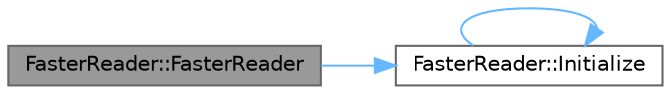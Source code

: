 digraph "FasterReader::FasterReader"
{
 // LATEX_PDF_SIZE
  bgcolor="transparent";
  edge [fontname=Helvetica,fontsize=10,labelfontname=Helvetica,labelfontsize=10];
  node [fontname=Helvetica,fontsize=10,shape=box,height=0.2,width=0.4];
  rankdir="LR";
  Node1 [id="Node000001",label="FasterReader::FasterReader",height=0.2,width=0.4,color="gray40", fillcolor="grey60", style="filled", fontcolor="black",tooltip="Construct a new Faster Reader object."];
  Node1 -> Node2 [id="edge1_Node000001_Node000002",color="steelblue1",style="solid",tooltip=" "];
  Node2 [id="Node000002",label="FasterReader::Initialize",height=0.2,width=0.4,color="grey40", fillcolor="white", style="filled",URL="$class_faster_reader.html#a949601e8d70fc3aaabe66824d22bdf69",tooltip="Setup the fasterac objects for reading."];
  Node2 -> Node2 [id="edge2_Node000002_Node000002",color="steelblue1",style="solid",tooltip=" "];
}
